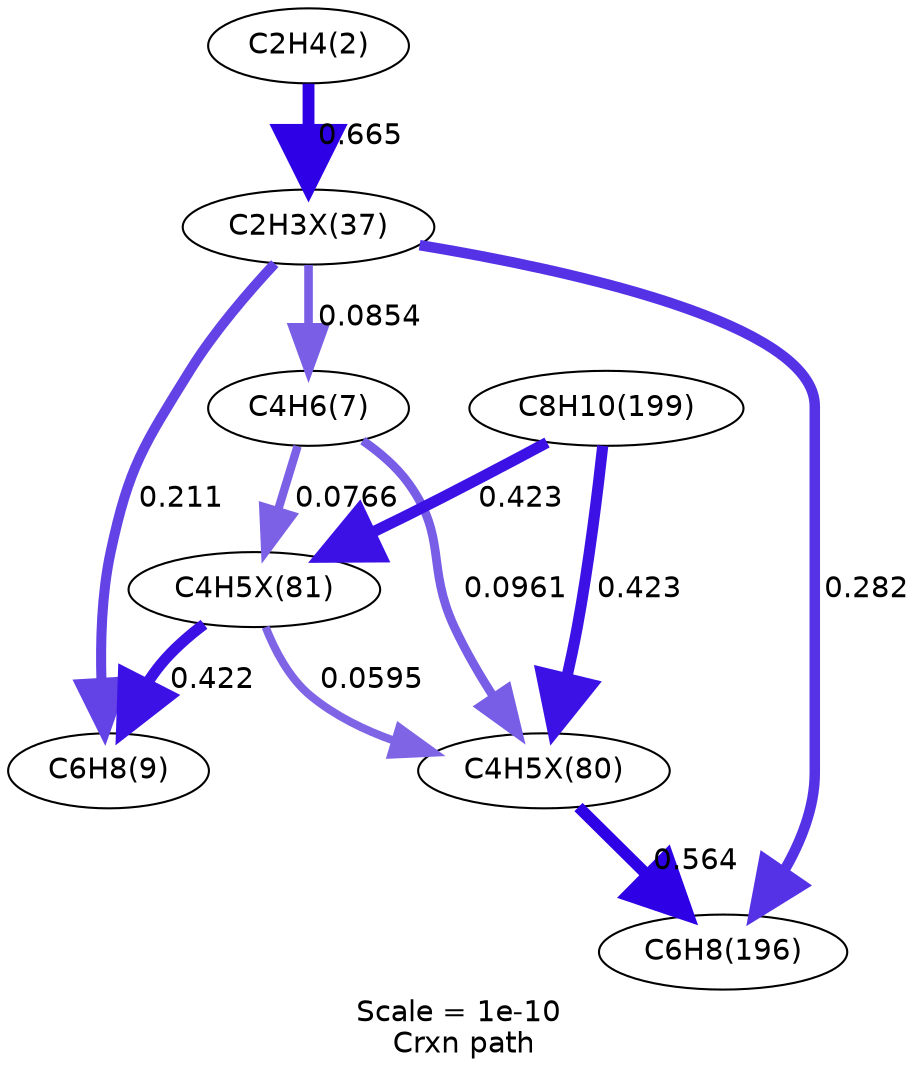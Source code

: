 digraph reaction_paths {
center=1;
s5 -> s25[fontname="Helvetica", style="setlinewidth(5.69)", arrowsize=2.85, color="0.7, 1.17, 0.9"
, label=" 0.665"];
s25 -> s8[fontname="Helvetica", style="setlinewidth(4.14)", arrowsize=2.07, color="0.7, 0.585, 0.9"
, label=" 0.0854"];
s25 -> s9[fontname="Helvetica", style="setlinewidth(4.83)", arrowsize=2.41, color="0.7, 0.711, 0.9"
, label=" 0.211"];
s25 -> s10[fontname="Helvetica", style="setlinewidth(5.04)", arrowsize=2.52, color="0.7, 0.782, 0.9"
, label=" 0.282"];
s8 -> s27[fontname="Helvetica", style="setlinewidth(4.06)", arrowsize=2.03, color="0.7, 0.577, 0.9"
, label=" 0.0766"];
s8 -> s26[fontname="Helvetica", style="setlinewidth(4.23)", arrowsize=2.12, color="0.7, 0.596, 0.9"
, label=" 0.0961"];
s27 -> s9[fontname="Helvetica", style="setlinewidth(5.35)", arrowsize=2.67, color="0.7, 0.922, 0.9"
, label=" 0.422"];
s27 -> s26[fontname="Helvetica", style="setlinewidth(3.87)", arrowsize=1.93, color="0.7, 0.559, 0.9"
, label=" 0.0595"];
s11 -> s27[fontname="Helvetica", style="setlinewidth(5.35)", arrowsize=2.68, color="0.7, 0.923, 0.9"
, label=" 0.423"];
s26 -> s10[fontname="Helvetica", style="setlinewidth(5.57)", arrowsize=2.78, color="0.7, 1.06, 0.9"
, label=" 0.564"];
s11 -> s26[fontname="Helvetica", style="setlinewidth(5.35)", arrowsize=2.68, color="0.7, 0.923, 0.9"
, label=" 0.423"];
s5 [ fontname="Helvetica", label="C2H4(2)"];
s8 [ fontname="Helvetica", label="C4H6(7)"];
s9 [ fontname="Helvetica", label="C6H8(9)"];
s10 [ fontname="Helvetica", label="C6H8(196)"];
s11 [ fontname="Helvetica", label="C8H10(199)"];
s25 [ fontname="Helvetica", label="C2H3X(37)"];
s26 [ fontname="Helvetica", label="C4H5X(80)"];
s27 [ fontname="Helvetica", label="C4H5X(81)"];
 label = "Scale = 1e-10\l Crxn path";
 fontname = "Helvetica";
}
